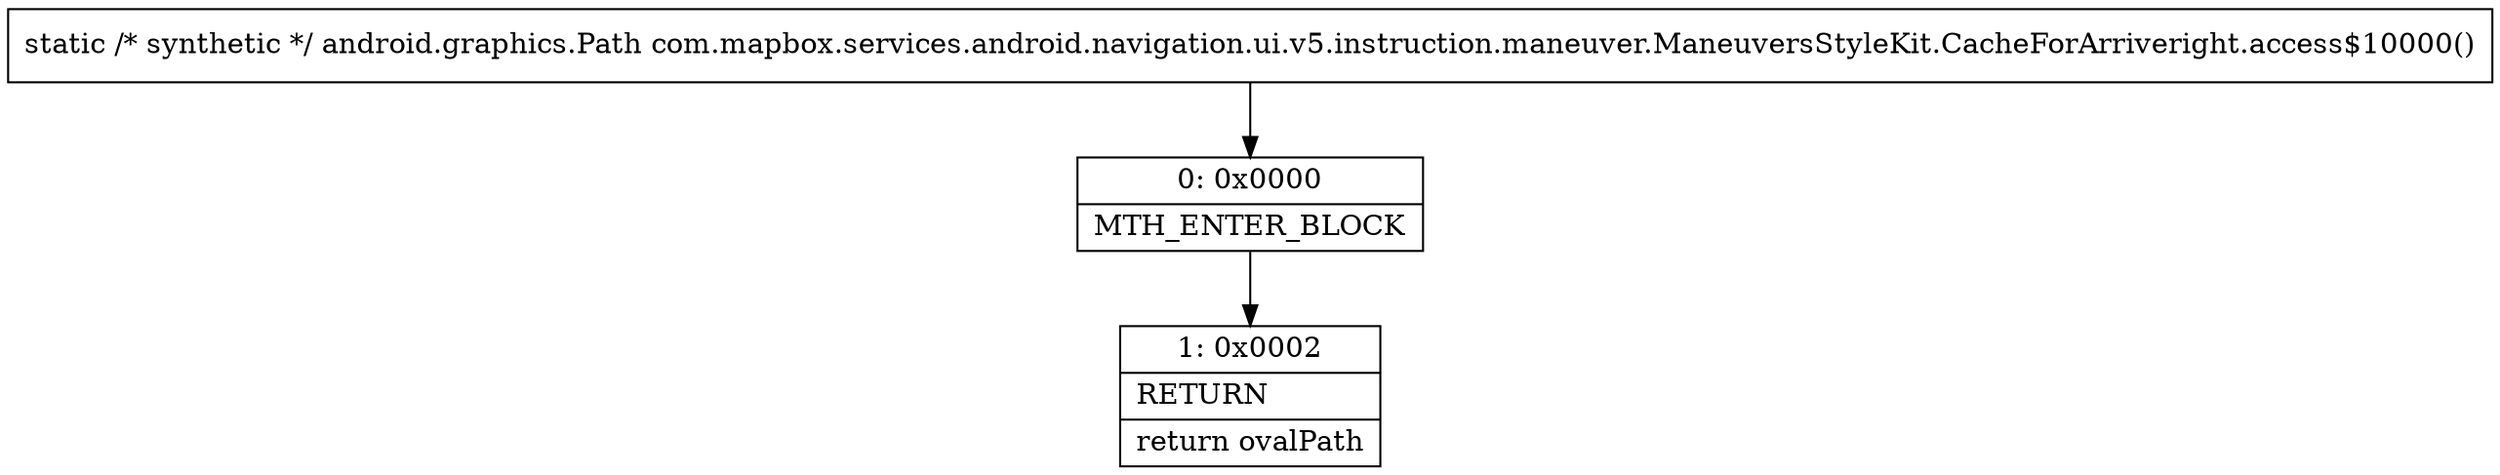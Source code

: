 digraph "CFG forcom.mapbox.services.android.navigation.ui.v5.instruction.maneuver.ManeuversStyleKit.CacheForArriveright.access$10000()Landroid\/graphics\/Path;" {
Node_0 [shape=record,label="{0\:\ 0x0000|MTH_ENTER_BLOCK\l}"];
Node_1 [shape=record,label="{1\:\ 0x0002|RETURN\l|return ovalPath\l}"];
MethodNode[shape=record,label="{static \/* synthetic *\/ android.graphics.Path com.mapbox.services.android.navigation.ui.v5.instruction.maneuver.ManeuversStyleKit.CacheForArriveright.access$10000() }"];
MethodNode -> Node_0;
Node_0 -> Node_1;
}

